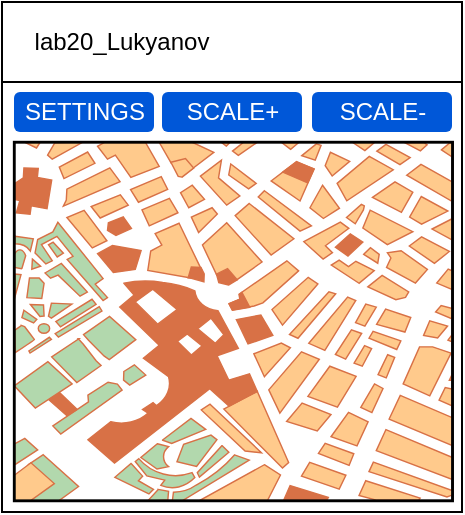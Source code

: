 <mxfile version="14.1.8" type="device"><diagram id="J6x4Rka23NLkNgng_QY3" name="Страница 1"><mxGraphModel dx="517" dy="384" grid="1" gridSize="10" guides="1" tooltips="1" connect="1" arrows="1" fold="1" page="1" pageScale="1" pageWidth="1169" pageHeight="827" math="0" shadow="0"><root><mxCell id="0"/><mxCell id="1" parent="0"/><mxCell id="62XzZutqnELEZx1jFDD9-1" value="" style="rounded=0;whiteSpace=wrap;html=1;" parent="1" vertex="1"><mxGeometry x="390" y="150" width="230" height="255" as="geometry"/></mxCell><mxCell id="62XzZutqnELEZx1jFDD9-15" value="" style="rounded=0;whiteSpace=wrap;html=1;" parent="1" vertex="1"><mxGeometry x="390" y="150" width="230" height="40" as="geometry"/></mxCell><mxCell id="62XzZutqnELEZx1jFDD9-20" value="lab20_Lukyanov" style="text;html=1;strokeColor=none;fillColor=none;align=center;verticalAlign=middle;whiteSpace=wrap;rounded=0;" parent="1" vertex="1"><mxGeometry x="430" y="160" width="40" height="20" as="geometry"/></mxCell><mxCell id="qf4UxsoTXgqBBX0pd1Qp-5" value="SETTINGS" style="rounded=1;fillColor=#0057D8;align=center;strokeColor=none;html=1;fontColor=#ffffff;fontSize=12" vertex="1" parent="1"><mxGeometry x="396" y="195" width="70" height="20" as="geometry"/></mxCell><mxCell id="qf4UxsoTXgqBBX0pd1Qp-7" value="SCALE+" style="rounded=1;fillColor=#0057D8;align=center;strokeColor=none;html=1;fontColor=#ffffff;fontSize=12" vertex="1" parent="1"><mxGeometry x="470" y="195" width="70" height="20" as="geometry"/></mxCell><mxCell id="qf4UxsoTXgqBBX0pd1Qp-8" value="SCALE-" style="rounded=1;fillColor=#0057D8;align=center;strokeColor=none;html=1;fontColor=#ffffff;fontSize=12" vertex="1" parent="1"><mxGeometry x="545" y="195" width="70" height="20" as="geometry"/></mxCell><mxCell id="qf4UxsoTXgqBBX0pd1Qp-10" value="" style="verticalLabelPosition=bottom;shadow=0;dashed=0;align=center;html=1;verticalAlign=top;strokeWidth=1;shape=mxgraph.mockup.misc.map;" vertex="1" parent="1"><mxGeometry x="396" y="220" width="220" height="180" as="geometry"/></mxCell></root></mxGraphModel></diagram></mxfile>
